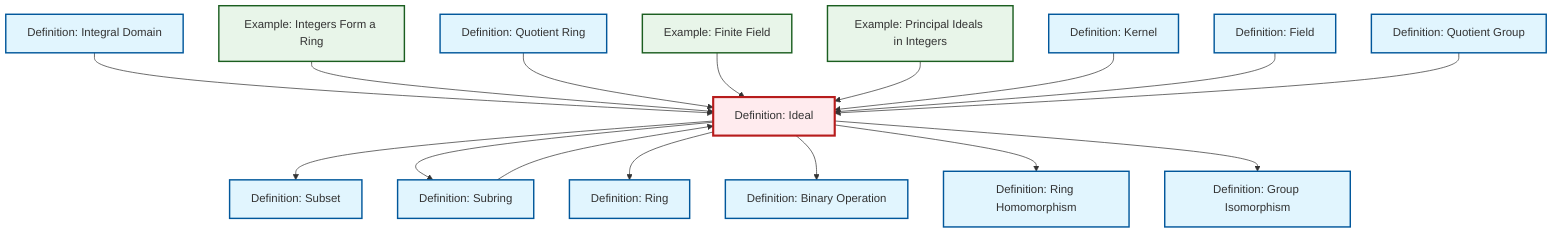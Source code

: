 graph TD
    classDef definition fill:#e1f5fe,stroke:#01579b,stroke-width:2px
    classDef theorem fill:#f3e5f5,stroke:#4a148c,stroke-width:2px
    classDef axiom fill:#fff3e0,stroke:#e65100,stroke-width:2px
    classDef example fill:#e8f5e9,stroke:#1b5e20,stroke-width:2px
    classDef current fill:#ffebee,stroke:#b71c1c,stroke-width:3px
    def-quotient-ring["Definition: Quotient Ring"]:::definition
    def-binary-operation["Definition: Binary Operation"]:::definition
    def-ring-homomorphism["Definition: Ring Homomorphism"]:::definition
    def-quotient-group["Definition: Quotient Group"]:::definition
    def-ring["Definition: Ring"]:::definition
    def-subset["Definition: Subset"]:::definition
    ex-principal-ideal["Example: Principal Ideals in Integers"]:::example
    def-isomorphism["Definition: Group Isomorphism"]:::definition
    def-integral-domain["Definition: Integral Domain"]:::definition
    def-subring["Definition: Subring"]:::definition
    ex-finite-field["Example: Finite Field"]:::example
    def-field["Definition: Field"]:::definition
    def-kernel["Definition: Kernel"]:::definition
    ex-integers-ring["Example: Integers Form a Ring"]:::example
    def-ideal["Definition: Ideal"]:::definition
    def-ideal --> def-subset
    def-ideal --> def-subring
    def-integral-domain --> def-ideal
    def-ideal --> def-ring
    ex-integers-ring --> def-ideal
    def-quotient-ring --> def-ideal
    def-subring --> def-ideal
    def-ideal --> def-binary-operation
    ex-finite-field --> def-ideal
    ex-principal-ideal --> def-ideal
    def-kernel --> def-ideal
    def-field --> def-ideal
    def-quotient-group --> def-ideal
    def-ideal --> def-ring-homomorphism
    def-ideal --> def-isomorphism
    class def-ideal current